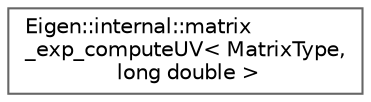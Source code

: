 digraph "类继承关系图"
{
 // LATEX_PDF_SIZE
  bgcolor="transparent";
  edge [fontname=Helvetica,fontsize=10,labelfontname=Helvetica,labelfontsize=10];
  node [fontname=Helvetica,fontsize=10,shape=box,height=0.2,width=0.4];
  rankdir="LR";
  Node0 [id="Node000000",label="Eigen::internal::matrix\l_exp_computeUV\< MatrixType,\l long double \>",height=0.2,width=0.4,color="grey40", fillcolor="white", style="filled",URL="$struct_eigen_1_1internal_1_1matrix__exp__compute_u_v_3_01_matrix_type_00_01long_01double_01_4.html",tooltip=" "];
}
